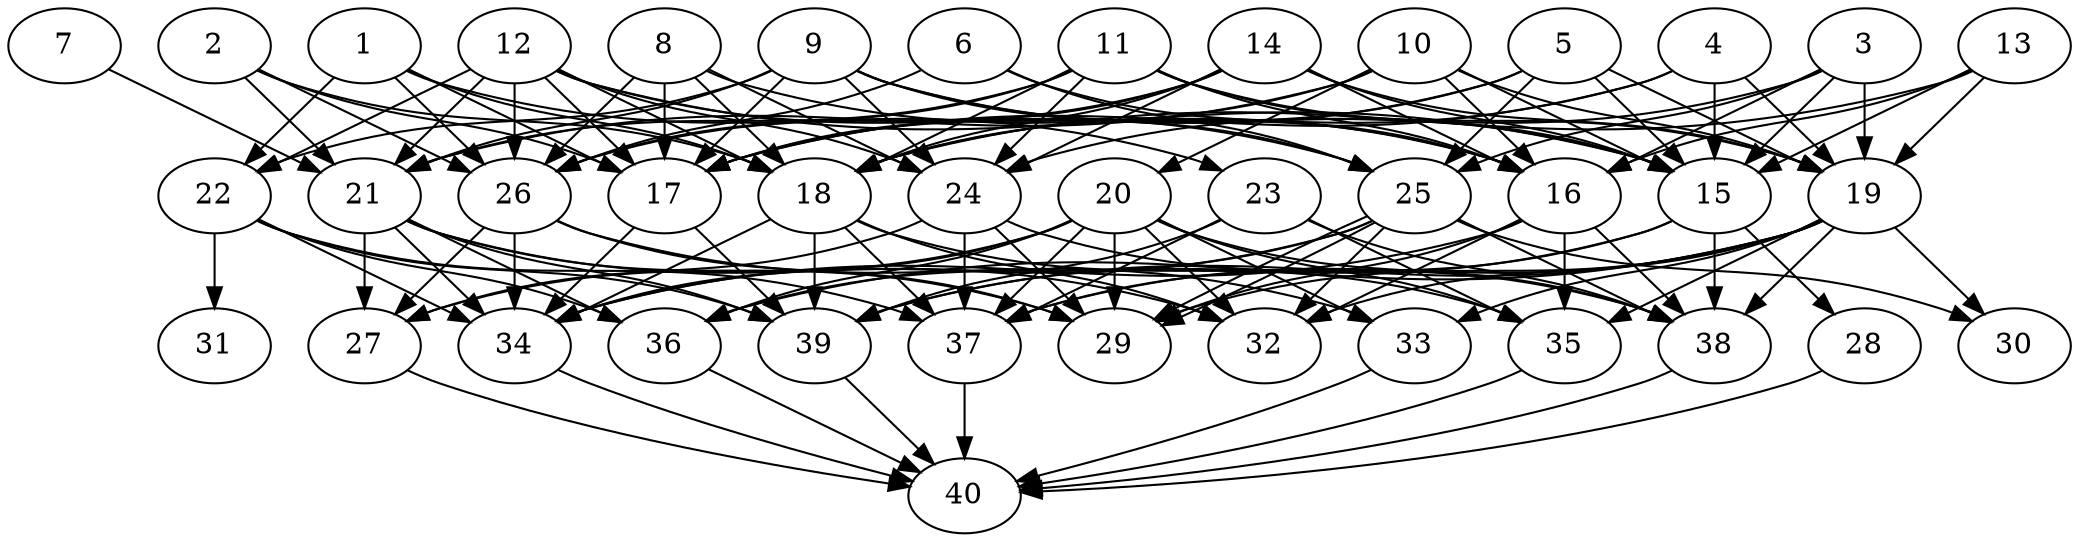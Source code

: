 // DAG automatically generated by daggen at Thu Oct  3 14:06:50 2019
// ./daggen --dot -n 40 --ccr 0.5 --fat 0.7 --regular 0.7 --density 0.7 --mindata 5242880 --maxdata 52428800 
digraph G {
  1 [size="17108992", alpha="0.20", expect_size="8554496"] 
  1 -> 17 [size ="8554496"]
  1 -> 18 [size ="8554496"]
  1 -> 22 [size ="8554496"]
  1 -> 23 [size ="8554496"]
  1 -> 26 [size ="8554496"]
  2 [size="11323392", alpha="0.11", expect_size="5661696"] 
  2 -> 17 [size ="5661696"]
  2 -> 18 [size ="5661696"]
  2 -> 21 [size ="5661696"]
  2 -> 26 [size ="5661696"]
  3 [size="97007616", alpha="0.12", expect_size="48503808"] 
  3 -> 15 [size ="48503808"]
  3 -> 16 [size ="48503808"]
  3 -> 19 [size ="48503808"]
  3 -> 24 [size ="48503808"]
  3 -> 25 [size ="48503808"]
  4 [size="73826304", alpha="0.03", expect_size="36913152"] 
  4 -> 15 [size ="36913152"]
  4 -> 17 [size ="36913152"]
  4 -> 18 [size ="36913152"]
  4 -> 19 [size ="36913152"]
  5 [size="16146432", alpha="0.15", expect_size="8073216"] 
  5 -> 15 [size ="8073216"]
  5 -> 17 [size ="8073216"]
  5 -> 18 [size ="8073216"]
  5 -> 19 [size ="8073216"]
  5 -> 25 [size ="8073216"]
  6 [size="82231296", alpha="0.16", expect_size="41115648"] 
  6 -> 16 [size ="41115648"]
  6 -> 25 [size ="41115648"]
  6 -> 26 [size ="41115648"]
  7 [size="98932736", alpha="0.16", expect_size="49466368"] 
  7 -> 21 [size ="49466368"]
  8 [size="16670720", alpha="0.20", expect_size="8335360"] 
  8 -> 16 [size ="8335360"]
  8 -> 17 [size ="8335360"]
  8 -> 18 [size ="8335360"]
  8 -> 24 [size ="8335360"]
  8 -> 26 [size ="8335360"]
  9 [size="76417024", alpha="0.03", expect_size="38208512"] 
  9 -> 15 [size ="38208512"]
  9 -> 16 [size ="38208512"]
  9 -> 17 [size ="38208512"]
  9 -> 21 [size ="38208512"]
  9 -> 22 [size ="38208512"]
  9 -> 24 [size ="38208512"]
  9 -> 25 [size ="38208512"]
  10 [size="46393344", alpha="0.15", expect_size="23196672"] 
  10 -> 15 [size ="23196672"]
  10 -> 16 [size ="23196672"]
  10 -> 17 [size ="23196672"]
  10 -> 19 [size ="23196672"]
  10 -> 20 [size ="23196672"]
  10 -> 21 [size ="23196672"]
  11 [size="80236544", alpha="0.14", expect_size="40118272"] 
  11 -> 15 [size ="40118272"]
  11 -> 16 [size ="40118272"]
  11 -> 18 [size ="40118272"]
  11 -> 19 [size ="40118272"]
  11 -> 21 [size ="40118272"]
  11 -> 24 [size ="40118272"]
  11 -> 26 [size ="40118272"]
  12 [size="78448640", alpha="0.03", expect_size="39224320"] 
  12 -> 15 [size ="39224320"]
  12 -> 17 [size ="39224320"]
  12 -> 18 [size ="39224320"]
  12 -> 21 [size ="39224320"]
  12 -> 22 [size ="39224320"]
  12 -> 24 [size ="39224320"]
  12 -> 25 [size ="39224320"]
  12 -> 26 [size ="39224320"]
  13 [size="37093376", alpha="0.09", expect_size="18546688"] 
  13 -> 15 [size ="18546688"]
  13 -> 16 [size ="18546688"]
  13 -> 18 [size ="18546688"]
  13 -> 19 [size ="18546688"]
  14 [size="95148032", alpha="0.03", expect_size="47574016"] 
  14 -> 15 [size ="47574016"]
  14 -> 16 [size ="47574016"]
  14 -> 17 [size ="47574016"]
  14 -> 18 [size ="47574016"]
  14 -> 19 [size ="47574016"]
  14 -> 24 [size ="47574016"]
  14 -> 26 [size ="47574016"]
  15 [size="13891584", alpha="0.13", expect_size="6945792"] 
  15 -> 28 [size ="6945792"]
  15 -> 37 [size ="6945792"]
  15 -> 38 [size ="6945792"]
  15 -> 39 [size ="6945792"]
  16 [size="84203520", alpha="0.05", expect_size="42101760"] 
  16 -> 29 [size ="42101760"]
  16 -> 32 [size ="42101760"]
  16 -> 34 [size ="42101760"]
  16 -> 35 [size ="42101760"]
  16 -> 38 [size ="42101760"]
  17 [size="67207168", alpha="0.09", expect_size="33603584"] 
  17 -> 34 [size ="33603584"]
  17 -> 39 [size ="33603584"]
  18 [size="47867904", alpha="0.15", expect_size="23933952"] 
  18 -> 32 [size ="23933952"]
  18 -> 34 [size ="23933952"]
  18 -> 35 [size ="23933952"]
  18 -> 37 [size ="23933952"]
  18 -> 39 [size ="23933952"]
  19 [size="46299136", alpha="0.11", expect_size="23149568"] 
  19 -> 29 [size ="23149568"]
  19 -> 30 [size ="23149568"]
  19 -> 32 [size ="23149568"]
  19 -> 33 [size ="23149568"]
  19 -> 35 [size ="23149568"]
  19 -> 36 [size ="23149568"]
  19 -> 37 [size ="23149568"]
  19 -> 38 [size ="23149568"]
  19 -> 39 [size ="23149568"]
  20 [size="60110848", alpha="0.16", expect_size="30055424"] 
  20 -> 27 [size ="30055424"]
  20 -> 29 [size ="30055424"]
  20 -> 32 [size ="30055424"]
  20 -> 33 [size ="30055424"]
  20 -> 34 [size ="30055424"]
  20 -> 35 [size ="30055424"]
  20 -> 36 [size ="30055424"]
  20 -> 37 [size ="30055424"]
  20 -> 38 [size ="30055424"]
  21 [size="38807552", alpha="0.02", expect_size="19403776"] 
  21 -> 27 [size ="19403776"]
  21 -> 29 [size ="19403776"]
  21 -> 32 [size ="19403776"]
  21 -> 34 [size ="19403776"]
  21 -> 36 [size ="19403776"]
  21 -> 39 [size ="19403776"]
  22 [size="11878400", alpha="0.09", expect_size="5939200"] 
  22 -> 31 [size ="5939200"]
  22 -> 34 [size ="5939200"]
  22 -> 36 [size ="5939200"]
  22 -> 37 [size ="5939200"]
  22 -> 39 [size ="5939200"]
  23 [size="27295744", alpha="0.14", expect_size="13647872"] 
  23 -> 35 [size ="13647872"]
  23 -> 37 [size ="13647872"]
  23 -> 38 [size ="13647872"]
  23 -> 39 [size ="13647872"]
  24 [size="67612672", alpha="0.13", expect_size="33806336"] 
  24 -> 27 [size ="33806336"]
  24 -> 29 [size ="33806336"]
  24 -> 37 [size ="33806336"]
  24 -> 38 [size ="33806336"]
  25 [size="80885760", alpha="0.13", expect_size="40442880"] 
  25 -> 29 [size ="40442880"]
  25 -> 29 [size ="40442880"]
  25 -> 30 [size ="40442880"]
  25 -> 32 [size ="40442880"]
  25 -> 34 [size ="40442880"]
  25 -> 36 [size ="40442880"]
  25 -> 38 [size ="40442880"]
  26 [size="50067456", alpha="0.08", expect_size="25033728"] 
  26 -> 27 [size ="25033728"]
  26 -> 29 [size ="25033728"]
  26 -> 33 [size ="25033728"]
  26 -> 34 [size ="25033728"]
  27 [size="75831296", alpha="0.02", expect_size="37915648"] 
  27 -> 40 [size ="37915648"]
  28 [size="25960448", alpha="0.17", expect_size="12980224"] 
  28 -> 40 [size ="12980224"]
  29 [size="94715904", alpha="0.06", expect_size="47357952"] 
  30 [size="50014208", alpha="0.02", expect_size="25007104"] 
  31 [size="30072832", alpha="0.14", expect_size="15036416"] 
  32 [size="41517056", alpha="0.19", expect_size="20758528"] 
  33 [size="85186560", alpha="0.11", expect_size="42593280"] 
  33 -> 40 [size ="42593280"]
  34 [size="58855424", alpha="0.00", expect_size="29427712"] 
  34 -> 40 [size ="29427712"]
  35 [size="25870336", alpha="0.10", expect_size="12935168"] 
  35 -> 40 [size ="12935168"]
  36 [size="86263808", alpha="0.16", expect_size="43131904"] 
  36 -> 40 [size ="43131904"]
  37 [size="28665856", alpha="0.14", expect_size="14332928"] 
  37 -> 40 [size ="14332928"]
  38 [size="35897344", alpha="0.20", expect_size="17948672"] 
  38 -> 40 [size ="17948672"]
  39 [size="19769344", alpha="0.13", expect_size="9884672"] 
  39 -> 40 [size ="9884672"]
  40 [size="46217216", alpha="0.17", expect_size="23108608"] 
}
